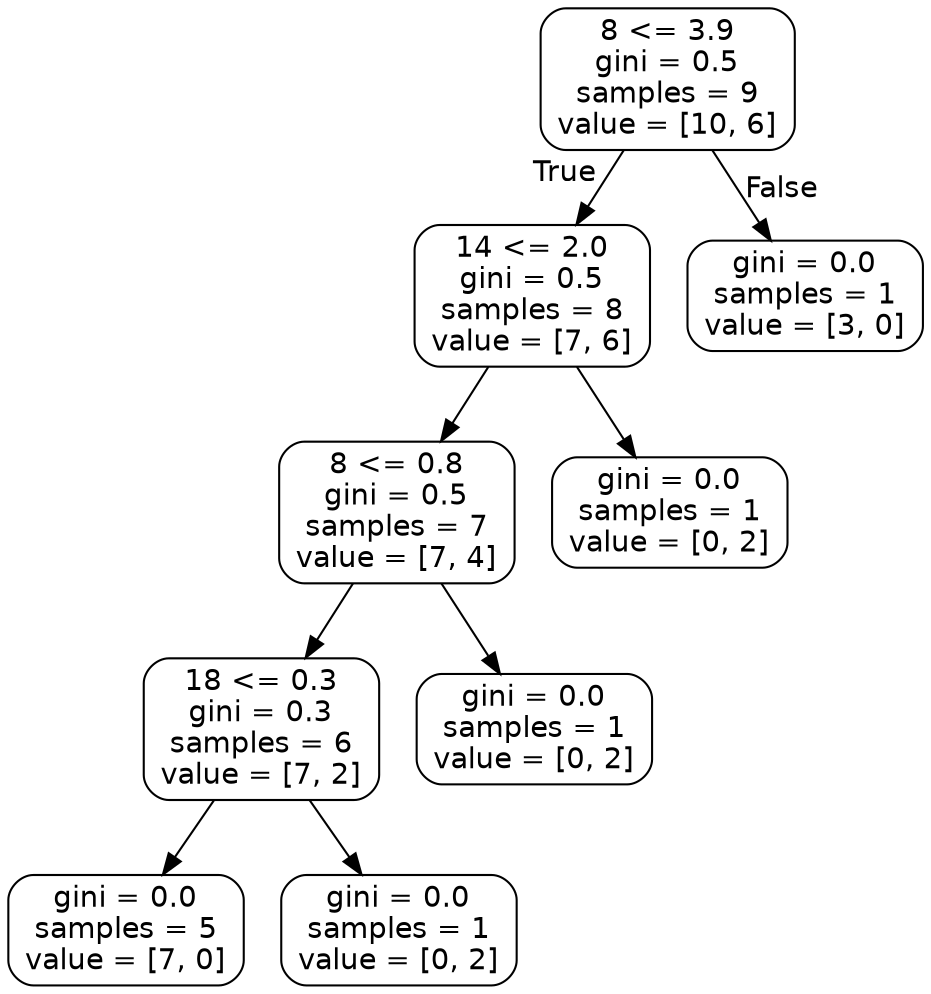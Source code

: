 digraph Tree {
node [shape=box, style="rounded", color="black", fontname=helvetica] ;
edge [fontname=helvetica] ;
0 [label="8 <= 3.9\ngini = 0.5\nsamples = 9\nvalue = [10, 6]"] ;
1 [label="14 <= 2.0\ngini = 0.5\nsamples = 8\nvalue = [7, 6]"] ;
0 -> 1 [labeldistance=2.5, labelangle=45, headlabel="True"] ;
2 [label="8 <= 0.8\ngini = 0.5\nsamples = 7\nvalue = [7, 4]"] ;
1 -> 2 ;
3 [label="18 <= 0.3\ngini = 0.3\nsamples = 6\nvalue = [7, 2]"] ;
2 -> 3 ;
4 [label="gini = 0.0\nsamples = 5\nvalue = [7, 0]"] ;
3 -> 4 ;
5 [label="gini = 0.0\nsamples = 1\nvalue = [0, 2]"] ;
3 -> 5 ;
6 [label="gini = 0.0\nsamples = 1\nvalue = [0, 2]"] ;
2 -> 6 ;
7 [label="gini = 0.0\nsamples = 1\nvalue = [0, 2]"] ;
1 -> 7 ;
8 [label="gini = 0.0\nsamples = 1\nvalue = [3, 0]"] ;
0 -> 8 [labeldistance=2.5, labelangle=-45, headlabel="False"] ;
}